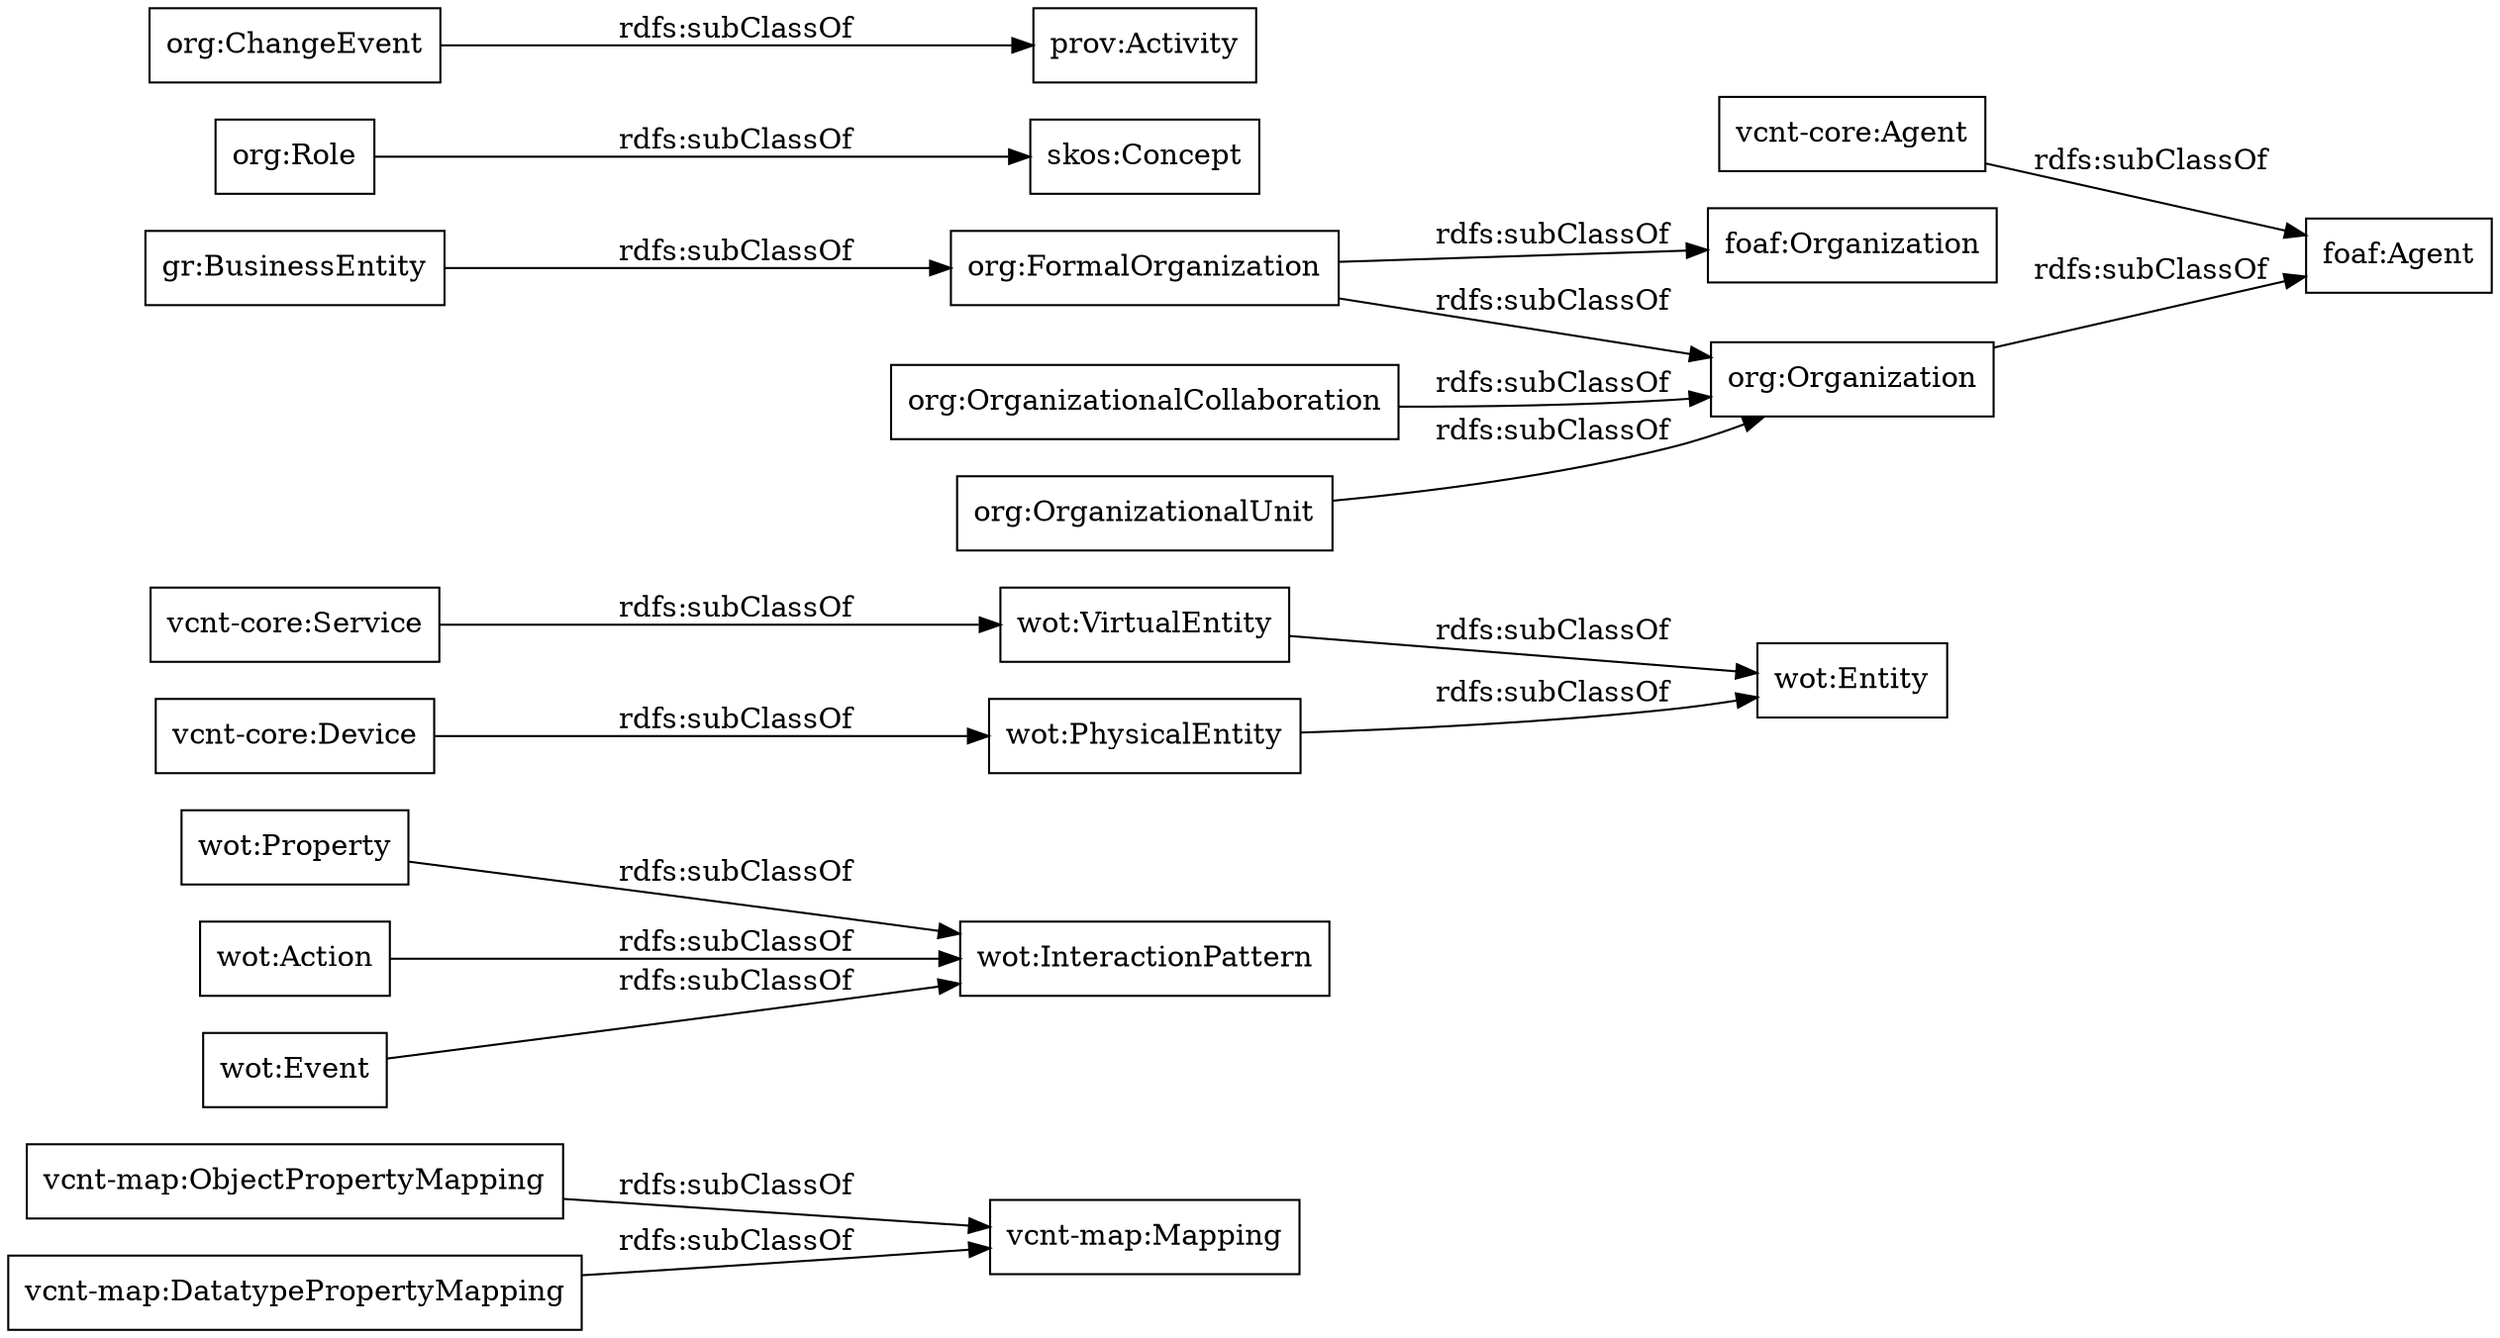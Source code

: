 digraph ar2dtool_diagram { 
rankdir=LR;
size="1000"
node [shape = rectangle, color="black"]; "vcnt-map:ObjectPropertyMapping" "vcnt-map:DatatypePropertyMapping" "vcnt-map:Mapping" "wot:InteractionPattern" "wot:PhysicalEntity" "wot:Property" "wot:VirtualEntity" "wot:Entity" "wot:Action" "wot:Event" "vcnt-core:Service" "vcnt-core:Agent" "vcnt-core:Device" "org:FormalOrganization" "org:OrganizationalCollaboration" "org:Organization" "org:Role" "org:ChangeEvent" "org:OrganizationalUnit" ; /*classes style*/
	"org:OrganizationalUnit" -> "org:Organization" [ label = "rdfs:subClassOf" ];
	"wot:Property" -> "wot:InteractionPattern" [ label = "rdfs:subClassOf" ];
	"org:Role" -> "skos:Concept" [ label = "rdfs:subClassOf" ];
	"wot:PhysicalEntity" -> "wot:Entity" [ label = "rdfs:subClassOf" ];
	"wot:Event" -> "wot:InteractionPattern" [ label = "rdfs:subClassOf" ];
	"vcnt-core:Agent" -> "foaf:Agent" [ label = "rdfs:subClassOf" ];
	"vcnt-map:DatatypePropertyMapping" -> "vcnt-map:Mapping" [ label = "rdfs:subClassOf" ];
	"vcnt-map:ObjectPropertyMapping" -> "vcnt-map:Mapping" [ label = "rdfs:subClassOf" ];
	"vcnt-core:Service" -> "wot:VirtualEntity" [ label = "rdfs:subClassOf" ];
	"org:Organization" -> "foaf:Agent" [ label = "rdfs:subClassOf" ];
	"org:ChangeEvent" -> "prov:Activity" [ label = "rdfs:subClassOf" ];
	"wot:VirtualEntity" -> "wot:Entity" [ label = "rdfs:subClassOf" ];
	"org:FormalOrganization" -> "org:Organization" [ label = "rdfs:subClassOf" ];
	"org:FormalOrganization" -> "foaf:Organization" [ label = "rdfs:subClassOf" ];
	"vcnt-core:Device" -> "wot:PhysicalEntity" [ label = "rdfs:subClassOf" ];
	"gr:BusinessEntity" -> "org:FormalOrganization" [ label = "rdfs:subClassOf" ];
	"org:OrganizationalCollaboration" -> "org:Organization" [ label = "rdfs:subClassOf" ];
	"wot:Action" -> "wot:InteractionPattern" [ label = "rdfs:subClassOf" ];

}

